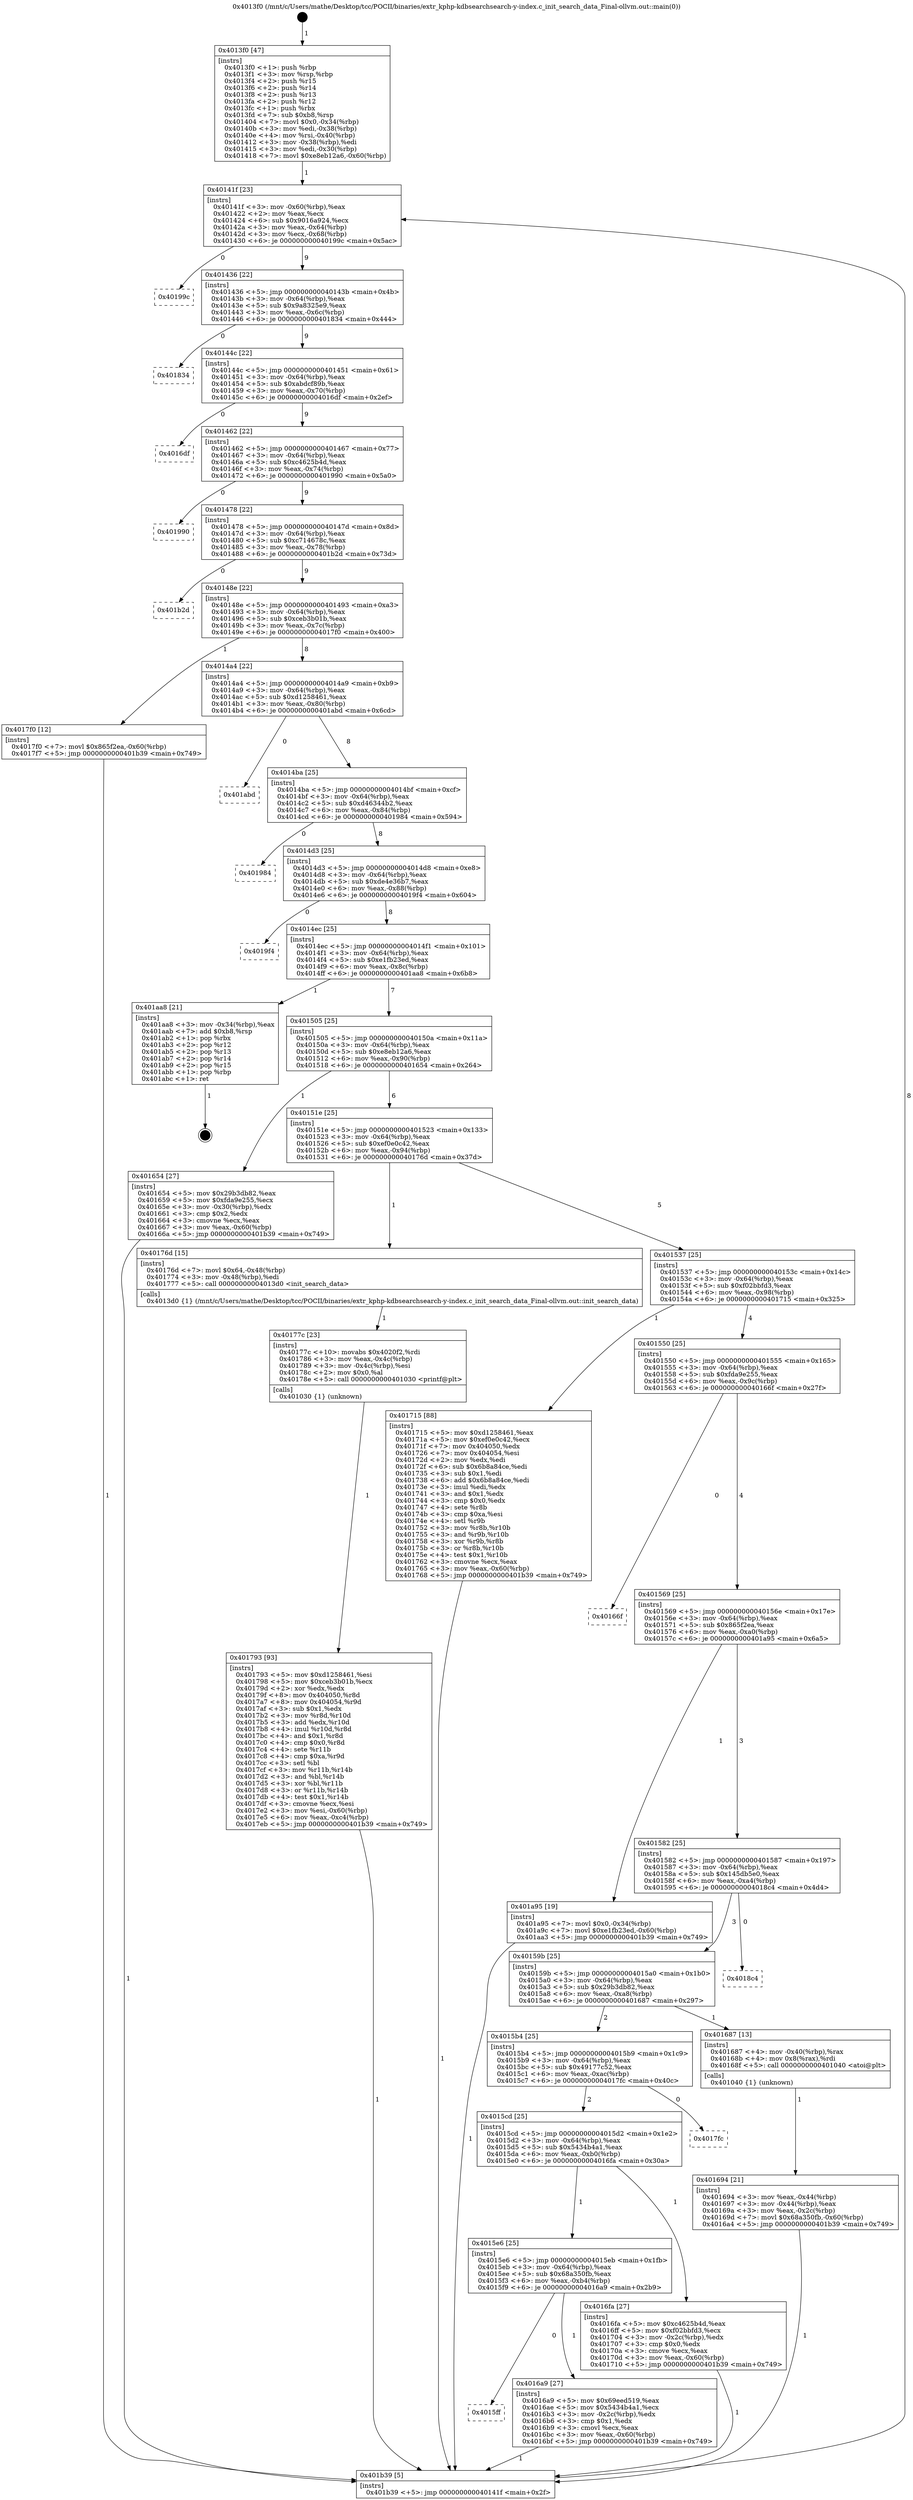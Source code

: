 digraph "0x4013f0" {
  label = "0x4013f0 (/mnt/c/Users/mathe/Desktop/tcc/POCII/binaries/extr_kphp-kdbsearchsearch-y-index.c_init_search_data_Final-ollvm.out::main(0))"
  labelloc = "t"
  node[shape=record]

  Entry [label="",width=0.3,height=0.3,shape=circle,fillcolor=black,style=filled]
  "0x40141f" [label="{
     0x40141f [23]\l
     | [instrs]\l
     &nbsp;&nbsp;0x40141f \<+3\>: mov -0x60(%rbp),%eax\l
     &nbsp;&nbsp;0x401422 \<+2\>: mov %eax,%ecx\l
     &nbsp;&nbsp;0x401424 \<+6\>: sub $0x9016a924,%ecx\l
     &nbsp;&nbsp;0x40142a \<+3\>: mov %eax,-0x64(%rbp)\l
     &nbsp;&nbsp;0x40142d \<+3\>: mov %ecx,-0x68(%rbp)\l
     &nbsp;&nbsp;0x401430 \<+6\>: je 000000000040199c \<main+0x5ac\>\l
  }"]
  "0x40199c" [label="{
     0x40199c\l
  }", style=dashed]
  "0x401436" [label="{
     0x401436 [22]\l
     | [instrs]\l
     &nbsp;&nbsp;0x401436 \<+5\>: jmp 000000000040143b \<main+0x4b\>\l
     &nbsp;&nbsp;0x40143b \<+3\>: mov -0x64(%rbp),%eax\l
     &nbsp;&nbsp;0x40143e \<+5\>: sub $0x9a8325e9,%eax\l
     &nbsp;&nbsp;0x401443 \<+3\>: mov %eax,-0x6c(%rbp)\l
     &nbsp;&nbsp;0x401446 \<+6\>: je 0000000000401834 \<main+0x444\>\l
  }"]
  Exit [label="",width=0.3,height=0.3,shape=circle,fillcolor=black,style=filled,peripheries=2]
  "0x401834" [label="{
     0x401834\l
  }", style=dashed]
  "0x40144c" [label="{
     0x40144c [22]\l
     | [instrs]\l
     &nbsp;&nbsp;0x40144c \<+5\>: jmp 0000000000401451 \<main+0x61\>\l
     &nbsp;&nbsp;0x401451 \<+3\>: mov -0x64(%rbp),%eax\l
     &nbsp;&nbsp;0x401454 \<+5\>: sub $0xabdcf89b,%eax\l
     &nbsp;&nbsp;0x401459 \<+3\>: mov %eax,-0x70(%rbp)\l
     &nbsp;&nbsp;0x40145c \<+6\>: je 00000000004016df \<main+0x2ef\>\l
  }"]
  "0x401793" [label="{
     0x401793 [93]\l
     | [instrs]\l
     &nbsp;&nbsp;0x401793 \<+5\>: mov $0xd1258461,%esi\l
     &nbsp;&nbsp;0x401798 \<+5\>: mov $0xceb3b01b,%ecx\l
     &nbsp;&nbsp;0x40179d \<+2\>: xor %edx,%edx\l
     &nbsp;&nbsp;0x40179f \<+8\>: mov 0x404050,%r8d\l
     &nbsp;&nbsp;0x4017a7 \<+8\>: mov 0x404054,%r9d\l
     &nbsp;&nbsp;0x4017af \<+3\>: sub $0x1,%edx\l
     &nbsp;&nbsp;0x4017b2 \<+3\>: mov %r8d,%r10d\l
     &nbsp;&nbsp;0x4017b5 \<+3\>: add %edx,%r10d\l
     &nbsp;&nbsp;0x4017b8 \<+4\>: imul %r10d,%r8d\l
     &nbsp;&nbsp;0x4017bc \<+4\>: and $0x1,%r8d\l
     &nbsp;&nbsp;0x4017c0 \<+4\>: cmp $0x0,%r8d\l
     &nbsp;&nbsp;0x4017c4 \<+4\>: sete %r11b\l
     &nbsp;&nbsp;0x4017c8 \<+4\>: cmp $0xa,%r9d\l
     &nbsp;&nbsp;0x4017cc \<+3\>: setl %bl\l
     &nbsp;&nbsp;0x4017cf \<+3\>: mov %r11b,%r14b\l
     &nbsp;&nbsp;0x4017d2 \<+3\>: and %bl,%r14b\l
     &nbsp;&nbsp;0x4017d5 \<+3\>: xor %bl,%r11b\l
     &nbsp;&nbsp;0x4017d8 \<+3\>: or %r11b,%r14b\l
     &nbsp;&nbsp;0x4017db \<+4\>: test $0x1,%r14b\l
     &nbsp;&nbsp;0x4017df \<+3\>: cmovne %ecx,%esi\l
     &nbsp;&nbsp;0x4017e2 \<+3\>: mov %esi,-0x60(%rbp)\l
     &nbsp;&nbsp;0x4017e5 \<+6\>: mov %eax,-0xc4(%rbp)\l
     &nbsp;&nbsp;0x4017eb \<+5\>: jmp 0000000000401b39 \<main+0x749\>\l
  }"]
  "0x4016df" [label="{
     0x4016df\l
  }", style=dashed]
  "0x401462" [label="{
     0x401462 [22]\l
     | [instrs]\l
     &nbsp;&nbsp;0x401462 \<+5\>: jmp 0000000000401467 \<main+0x77\>\l
     &nbsp;&nbsp;0x401467 \<+3\>: mov -0x64(%rbp),%eax\l
     &nbsp;&nbsp;0x40146a \<+5\>: sub $0xc4625b4d,%eax\l
     &nbsp;&nbsp;0x40146f \<+3\>: mov %eax,-0x74(%rbp)\l
     &nbsp;&nbsp;0x401472 \<+6\>: je 0000000000401990 \<main+0x5a0\>\l
  }"]
  "0x40177c" [label="{
     0x40177c [23]\l
     | [instrs]\l
     &nbsp;&nbsp;0x40177c \<+10\>: movabs $0x4020f2,%rdi\l
     &nbsp;&nbsp;0x401786 \<+3\>: mov %eax,-0x4c(%rbp)\l
     &nbsp;&nbsp;0x401789 \<+3\>: mov -0x4c(%rbp),%esi\l
     &nbsp;&nbsp;0x40178c \<+2\>: mov $0x0,%al\l
     &nbsp;&nbsp;0x40178e \<+5\>: call 0000000000401030 \<printf@plt\>\l
     | [calls]\l
     &nbsp;&nbsp;0x401030 \{1\} (unknown)\l
  }"]
  "0x401990" [label="{
     0x401990\l
  }", style=dashed]
  "0x401478" [label="{
     0x401478 [22]\l
     | [instrs]\l
     &nbsp;&nbsp;0x401478 \<+5\>: jmp 000000000040147d \<main+0x8d\>\l
     &nbsp;&nbsp;0x40147d \<+3\>: mov -0x64(%rbp),%eax\l
     &nbsp;&nbsp;0x401480 \<+5\>: sub $0xc714678c,%eax\l
     &nbsp;&nbsp;0x401485 \<+3\>: mov %eax,-0x78(%rbp)\l
     &nbsp;&nbsp;0x401488 \<+6\>: je 0000000000401b2d \<main+0x73d\>\l
  }"]
  "0x4015ff" [label="{
     0x4015ff\l
  }", style=dashed]
  "0x401b2d" [label="{
     0x401b2d\l
  }", style=dashed]
  "0x40148e" [label="{
     0x40148e [22]\l
     | [instrs]\l
     &nbsp;&nbsp;0x40148e \<+5\>: jmp 0000000000401493 \<main+0xa3\>\l
     &nbsp;&nbsp;0x401493 \<+3\>: mov -0x64(%rbp),%eax\l
     &nbsp;&nbsp;0x401496 \<+5\>: sub $0xceb3b01b,%eax\l
     &nbsp;&nbsp;0x40149b \<+3\>: mov %eax,-0x7c(%rbp)\l
     &nbsp;&nbsp;0x40149e \<+6\>: je 00000000004017f0 \<main+0x400\>\l
  }"]
  "0x4016a9" [label="{
     0x4016a9 [27]\l
     | [instrs]\l
     &nbsp;&nbsp;0x4016a9 \<+5\>: mov $0x69eed519,%eax\l
     &nbsp;&nbsp;0x4016ae \<+5\>: mov $0x5434b4a1,%ecx\l
     &nbsp;&nbsp;0x4016b3 \<+3\>: mov -0x2c(%rbp),%edx\l
     &nbsp;&nbsp;0x4016b6 \<+3\>: cmp $0x1,%edx\l
     &nbsp;&nbsp;0x4016b9 \<+3\>: cmovl %ecx,%eax\l
     &nbsp;&nbsp;0x4016bc \<+3\>: mov %eax,-0x60(%rbp)\l
     &nbsp;&nbsp;0x4016bf \<+5\>: jmp 0000000000401b39 \<main+0x749\>\l
  }"]
  "0x4017f0" [label="{
     0x4017f0 [12]\l
     | [instrs]\l
     &nbsp;&nbsp;0x4017f0 \<+7\>: movl $0x865f2ea,-0x60(%rbp)\l
     &nbsp;&nbsp;0x4017f7 \<+5\>: jmp 0000000000401b39 \<main+0x749\>\l
  }"]
  "0x4014a4" [label="{
     0x4014a4 [22]\l
     | [instrs]\l
     &nbsp;&nbsp;0x4014a4 \<+5\>: jmp 00000000004014a9 \<main+0xb9\>\l
     &nbsp;&nbsp;0x4014a9 \<+3\>: mov -0x64(%rbp),%eax\l
     &nbsp;&nbsp;0x4014ac \<+5\>: sub $0xd1258461,%eax\l
     &nbsp;&nbsp;0x4014b1 \<+3\>: mov %eax,-0x80(%rbp)\l
     &nbsp;&nbsp;0x4014b4 \<+6\>: je 0000000000401abd \<main+0x6cd\>\l
  }"]
  "0x4015e6" [label="{
     0x4015e6 [25]\l
     | [instrs]\l
     &nbsp;&nbsp;0x4015e6 \<+5\>: jmp 00000000004015eb \<main+0x1fb\>\l
     &nbsp;&nbsp;0x4015eb \<+3\>: mov -0x64(%rbp),%eax\l
     &nbsp;&nbsp;0x4015ee \<+5\>: sub $0x68a350fb,%eax\l
     &nbsp;&nbsp;0x4015f3 \<+6\>: mov %eax,-0xb4(%rbp)\l
     &nbsp;&nbsp;0x4015f9 \<+6\>: je 00000000004016a9 \<main+0x2b9\>\l
  }"]
  "0x401abd" [label="{
     0x401abd\l
  }", style=dashed]
  "0x4014ba" [label="{
     0x4014ba [25]\l
     | [instrs]\l
     &nbsp;&nbsp;0x4014ba \<+5\>: jmp 00000000004014bf \<main+0xcf\>\l
     &nbsp;&nbsp;0x4014bf \<+3\>: mov -0x64(%rbp),%eax\l
     &nbsp;&nbsp;0x4014c2 \<+5\>: sub $0xd46344b2,%eax\l
     &nbsp;&nbsp;0x4014c7 \<+6\>: mov %eax,-0x84(%rbp)\l
     &nbsp;&nbsp;0x4014cd \<+6\>: je 0000000000401984 \<main+0x594\>\l
  }"]
  "0x4016fa" [label="{
     0x4016fa [27]\l
     | [instrs]\l
     &nbsp;&nbsp;0x4016fa \<+5\>: mov $0xc4625b4d,%eax\l
     &nbsp;&nbsp;0x4016ff \<+5\>: mov $0xf02bbfd3,%ecx\l
     &nbsp;&nbsp;0x401704 \<+3\>: mov -0x2c(%rbp),%edx\l
     &nbsp;&nbsp;0x401707 \<+3\>: cmp $0x0,%edx\l
     &nbsp;&nbsp;0x40170a \<+3\>: cmove %ecx,%eax\l
     &nbsp;&nbsp;0x40170d \<+3\>: mov %eax,-0x60(%rbp)\l
     &nbsp;&nbsp;0x401710 \<+5\>: jmp 0000000000401b39 \<main+0x749\>\l
  }"]
  "0x401984" [label="{
     0x401984\l
  }", style=dashed]
  "0x4014d3" [label="{
     0x4014d3 [25]\l
     | [instrs]\l
     &nbsp;&nbsp;0x4014d3 \<+5\>: jmp 00000000004014d8 \<main+0xe8\>\l
     &nbsp;&nbsp;0x4014d8 \<+3\>: mov -0x64(%rbp),%eax\l
     &nbsp;&nbsp;0x4014db \<+5\>: sub $0xde4e36b7,%eax\l
     &nbsp;&nbsp;0x4014e0 \<+6\>: mov %eax,-0x88(%rbp)\l
     &nbsp;&nbsp;0x4014e6 \<+6\>: je 00000000004019f4 \<main+0x604\>\l
  }"]
  "0x4015cd" [label="{
     0x4015cd [25]\l
     | [instrs]\l
     &nbsp;&nbsp;0x4015cd \<+5\>: jmp 00000000004015d2 \<main+0x1e2\>\l
     &nbsp;&nbsp;0x4015d2 \<+3\>: mov -0x64(%rbp),%eax\l
     &nbsp;&nbsp;0x4015d5 \<+5\>: sub $0x5434b4a1,%eax\l
     &nbsp;&nbsp;0x4015da \<+6\>: mov %eax,-0xb0(%rbp)\l
     &nbsp;&nbsp;0x4015e0 \<+6\>: je 00000000004016fa \<main+0x30a\>\l
  }"]
  "0x4019f4" [label="{
     0x4019f4\l
  }", style=dashed]
  "0x4014ec" [label="{
     0x4014ec [25]\l
     | [instrs]\l
     &nbsp;&nbsp;0x4014ec \<+5\>: jmp 00000000004014f1 \<main+0x101\>\l
     &nbsp;&nbsp;0x4014f1 \<+3\>: mov -0x64(%rbp),%eax\l
     &nbsp;&nbsp;0x4014f4 \<+5\>: sub $0xe1fb23ed,%eax\l
     &nbsp;&nbsp;0x4014f9 \<+6\>: mov %eax,-0x8c(%rbp)\l
     &nbsp;&nbsp;0x4014ff \<+6\>: je 0000000000401aa8 \<main+0x6b8\>\l
  }"]
  "0x4017fc" [label="{
     0x4017fc\l
  }", style=dashed]
  "0x401aa8" [label="{
     0x401aa8 [21]\l
     | [instrs]\l
     &nbsp;&nbsp;0x401aa8 \<+3\>: mov -0x34(%rbp),%eax\l
     &nbsp;&nbsp;0x401aab \<+7\>: add $0xb8,%rsp\l
     &nbsp;&nbsp;0x401ab2 \<+1\>: pop %rbx\l
     &nbsp;&nbsp;0x401ab3 \<+2\>: pop %r12\l
     &nbsp;&nbsp;0x401ab5 \<+2\>: pop %r13\l
     &nbsp;&nbsp;0x401ab7 \<+2\>: pop %r14\l
     &nbsp;&nbsp;0x401ab9 \<+2\>: pop %r15\l
     &nbsp;&nbsp;0x401abb \<+1\>: pop %rbp\l
     &nbsp;&nbsp;0x401abc \<+1\>: ret\l
  }"]
  "0x401505" [label="{
     0x401505 [25]\l
     | [instrs]\l
     &nbsp;&nbsp;0x401505 \<+5\>: jmp 000000000040150a \<main+0x11a\>\l
     &nbsp;&nbsp;0x40150a \<+3\>: mov -0x64(%rbp),%eax\l
     &nbsp;&nbsp;0x40150d \<+5\>: sub $0xe8eb12a6,%eax\l
     &nbsp;&nbsp;0x401512 \<+6\>: mov %eax,-0x90(%rbp)\l
     &nbsp;&nbsp;0x401518 \<+6\>: je 0000000000401654 \<main+0x264\>\l
  }"]
  "0x401694" [label="{
     0x401694 [21]\l
     | [instrs]\l
     &nbsp;&nbsp;0x401694 \<+3\>: mov %eax,-0x44(%rbp)\l
     &nbsp;&nbsp;0x401697 \<+3\>: mov -0x44(%rbp),%eax\l
     &nbsp;&nbsp;0x40169a \<+3\>: mov %eax,-0x2c(%rbp)\l
     &nbsp;&nbsp;0x40169d \<+7\>: movl $0x68a350fb,-0x60(%rbp)\l
     &nbsp;&nbsp;0x4016a4 \<+5\>: jmp 0000000000401b39 \<main+0x749\>\l
  }"]
  "0x401654" [label="{
     0x401654 [27]\l
     | [instrs]\l
     &nbsp;&nbsp;0x401654 \<+5\>: mov $0x29b3db82,%eax\l
     &nbsp;&nbsp;0x401659 \<+5\>: mov $0xfda9e255,%ecx\l
     &nbsp;&nbsp;0x40165e \<+3\>: mov -0x30(%rbp),%edx\l
     &nbsp;&nbsp;0x401661 \<+3\>: cmp $0x2,%edx\l
     &nbsp;&nbsp;0x401664 \<+3\>: cmovne %ecx,%eax\l
     &nbsp;&nbsp;0x401667 \<+3\>: mov %eax,-0x60(%rbp)\l
     &nbsp;&nbsp;0x40166a \<+5\>: jmp 0000000000401b39 \<main+0x749\>\l
  }"]
  "0x40151e" [label="{
     0x40151e [25]\l
     | [instrs]\l
     &nbsp;&nbsp;0x40151e \<+5\>: jmp 0000000000401523 \<main+0x133\>\l
     &nbsp;&nbsp;0x401523 \<+3\>: mov -0x64(%rbp),%eax\l
     &nbsp;&nbsp;0x401526 \<+5\>: sub $0xef0e0c42,%eax\l
     &nbsp;&nbsp;0x40152b \<+6\>: mov %eax,-0x94(%rbp)\l
     &nbsp;&nbsp;0x401531 \<+6\>: je 000000000040176d \<main+0x37d\>\l
  }"]
  "0x401b39" [label="{
     0x401b39 [5]\l
     | [instrs]\l
     &nbsp;&nbsp;0x401b39 \<+5\>: jmp 000000000040141f \<main+0x2f\>\l
  }"]
  "0x4013f0" [label="{
     0x4013f0 [47]\l
     | [instrs]\l
     &nbsp;&nbsp;0x4013f0 \<+1\>: push %rbp\l
     &nbsp;&nbsp;0x4013f1 \<+3\>: mov %rsp,%rbp\l
     &nbsp;&nbsp;0x4013f4 \<+2\>: push %r15\l
     &nbsp;&nbsp;0x4013f6 \<+2\>: push %r14\l
     &nbsp;&nbsp;0x4013f8 \<+2\>: push %r13\l
     &nbsp;&nbsp;0x4013fa \<+2\>: push %r12\l
     &nbsp;&nbsp;0x4013fc \<+1\>: push %rbx\l
     &nbsp;&nbsp;0x4013fd \<+7\>: sub $0xb8,%rsp\l
     &nbsp;&nbsp;0x401404 \<+7\>: movl $0x0,-0x34(%rbp)\l
     &nbsp;&nbsp;0x40140b \<+3\>: mov %edi,-0x38(%rbp)\l
     &nbsp;&nbsp;0x40140e \<+4\>: mov %rsi,-0x40(%rbp)\l
     &nbsp;&nbsp;0x401412 \<+3\>: mov -0x38(%rbp),%edi\l
     &nbsp;&nbsp;0x401415 \<+3\>: mov %edi,-0x30(%rbp)\l
     &nbsp;&nbsp;0x401418 \<+7\>: movl $0xe8eb12a6,-0x60(%rbp)\l
  }"]
  "0x4015b4" [label="{
     0x4015b4 [25]\l
     | [instrs]\l
     &nbsp;&nbsp;0x4015b4 \<+5\>: jmp 00000000004015b9 \<main+0x1c9\>\l
     &nbsp;&nbsp;0x4015b9 \<+3\>: mov -0x64(%rbp),%eax\l
     &nbsp;&nbsp;0x4015bc \<+5\>: sub $0x49177c52,%eax\l
     &nbsp;&nbsp;0x4015c1 \<+6\>: mov %eax,-0xac(%rbp)\l
     &nbsp;&nbsp;0x4015c7 \<+6\>: je 00000000004017fc \<main+0x40c\>\l
  }"]
  "0x40176d" [label="{
     0x40176d [15]\l
     | [instrs]\l
     &nbsp;&nbsp;0x40176d \<+7\>: movl $0x64,-0x48(%rbp)\l
     &nbsp;&nbsp;0x401774 \<+3\>: mov -0x48(%rbp),%edi\l
     &nbsp;&nbsp;0x401777 \<+5\>: call 00000000004013d0 \<init_search_data\>\l
     | [calls]\l
     &nbsp;&nbsp;0x4013d0 \{1\} (/mnt/c/Users/mathe/Desktop/tcc/POCII/binaries/extr_kphp-kdbsearchsearch-y-index.c_init_search_data_Final-ollvm.out::init_search_data)\l
  }"]
  "0x401537" [label="{
     0x401537 [25]\l
     | [instrs]\l
     &nbsp;&nbsp;0x401537 \<+5\>: jmp 000000000040153c \<main+0x14c\>\l
     &nbsp;&nbsp;0x40153c \<+3\>: mov -0x64(%rbp),%eax\l
     &nbsp;&nbsp;0x40153f \<+5\>: sub $0xf02bbfd3,%eax\l
     &nbsp;&nbsp;0x401544 \<+6\>: mov %eax,-0x98(%rbp)\l
     &nbsp;&nbsp;0x40154a \<+6\>: je 0000000000401715 \<main+0x325\>\l
  }"]
  "0x401687" [label="{
     0x401687 [13]\l
     | [instrs]\l
     &nbsp;&nbsp;0x401687 \<+4\>: mov -0x40(%rbp),%rax\l
     &nbsp;&nbsp;0x40168b \<+4\>: mov 0x8(%rax),%rdi\l
     &nbsp;&nbsp;0x40168f \<+5\>: call 0000000000401040 \<atoi@plt\>\l
     | [calls]\l
     &nbsp;&nbsp;0x401040 \{1\} (unknown)\l
  }"]
  "0x401715" [label="{
     0x401715 [88]\l
     | [instrs]\l
     &nbsp;&nbsp;0x401715 \<+5\>: mov $0xd1258461,%eax\l
     &nbsp;&nbsp;0x40171a \<+5\>: mov $0xef0e0c42,%ecx\l
     &nbsp;&nbsp;0x40171f \<+7\>: mov 0x404050,%edx\l
     &nbsp;&nbsp;0x401726 \<+7\>: mov 0x404054,%esi\l
     &nbsp;&nbsp;0x40172d \<+2\>: mov %edx,%edi\l
     &nbsp;&nbsp;0x40172f \<+6\>: sub $0x6b8a84ce,%edi\l
     &nbsp;&nbsp;0x401735 \<+3\>: sub $0x1,%edi\l
     &nbsp;&nbsp;0x401738 \<+6\>: add $0x6b8a84ce,%edi\l
     &nbsp;&nbsp;0x40173e \<+3\>: imul %edi,%edx\l
     &nbsp;&nbsp;0x401741 \<+3\>: and $0x1,%edx\l
     &nbsp;&nbsp;0x401744 \<+3\>: cmp $0x0,%edx\l
     &nbsp;&nbsp;0x401747 \<+4\>: sete %r8b\l
     &nbsp;&nbsp;0x40174b \<+3\>: cmp $0xa,%esi\l
     &nbsp;&nbsp;0x40174e \<+4\>: setl %r9b\l
     &nbsp;&nbsp;0x401752 \<+3\>: mov %r8b,%r10b\l
     &nbsp;&nbsp;0x401755 \<+3\>: and %r9b,%r10b\l
     &nbsp;&nbsp;0x401758 \<+3\>: xor %r9b,%r8b\l
     &nbsp;&nbsp;0x40175b \<+3\>: or %r8b,%r10b\l
     &nbsp;&nbsp;0x40175e \<+4\>: test $0x1,%r10b\l
     &nbsp;&nbsp;0x401762 \<+3\>: cmovne %ecx,%eax\l
     &nbsp;&nbsp;0x401765 \<+3\>: mov %eax,-0x60(%rbp)\l
     &nbsp;&nbsp;0x401768 \<+5\>: jmp 0000000000401b39 \<main+0x749\>\l
  }"]
  "0x401550" [label="{
     0x401550 [25]\l
     | [instrs]\l
     &nbsp;&nbsp;0x401550 \<+5\>: jmp 0000000000401555 \<main+0x165\>\l
     &nbsp;&nbsp;0x401555 \<+3\>: mov -0x64(%rbp),%eax\l
     &nbsp;&nbsp;0x401558 \<+5\>: sub $0xfda9e255,%eax\l
     &nbsp;&nbsp;0x40155d \<+6\>: mov %eax,-0x9c(%rbp)\l
     &nbsp;&nbsp;0x401563 \<+6\>: je 000000000040166f \<main+0x27f\>\l
  }"]
  "0x40159b" [label="{
     0x40159b [25]\l
     | [instrs]\l
     &nbsp;&nbsp;0x40159b \<+5\>: jmp 00000000004015a0 \<main+0x1b0\>\l
     &nbsp;&nbsp;0x4015a0 \<+3\>: mov -0x64(%rbp),%eax\l
     &nbsp;&nbsp;0x4015a3 \<+5\>: sub $0x29b3db82,%eax\l
     &nbsp;&nbsp;0x4015a8 \<+6\>: mov %eax,-0xa8(%rbp)\l
     &nbsp;&nbsp;0x4015ae \<+6\>: je 0000000000401687 \<main+0x297\>\l
  }"]
  "0x40166f" [label="{
     0x40166f\l
  }", style=dashed]
  "0x401569" [label="{
     0x401569 [25]\l
     | [instrs]\l
     &nbsp;&nbsp;0x401569 \<+5\>: jmp 000000000040156e \<main+0x17e\>\l
     &nbsp;&nbsp;0x40156e \<+3\>: mov -0x64(%rbp),%eax\l
     &nbsp;&nbsp;0x401571 \<+5\>: sub $0x865f2ea,%eax\l
     &nbsp;&nbsp;0x401576 \<+6\>: mov %eax,-0xa0(%rbp)\l
     &nbsp;&nbsp;0x40157c \<+6\>: je 0000000000401a95 \<main+0x6a5\>\l
  }"]
  "0x4018c4" [label="{
     0x4018c4\l
  }", style=dashed]
  "0x401a95" [label="{
     0x401a95 [19]\l
     | [instrs]\l
     &nbsp;&nbsp;0x401a95 \<+7\>: movl $0x0,-0x34(%rbp)\l
     &nbsp;&nbsp;0x401a9c \<+7\>: movl $0xe1fb23ed,-0x60(%rbp)\l
     &nbsp;&nbsp;0x401aa3 \<+5\>: jmp 0000000000401b39 \<main+0x749\>\l
  }"]
  "0x401582" [label="{
     0x401582 [25]\l
     | [instrs]\l
     &nbsp;&nbsp;0x401582 \<+5\>: jmp 0000000000401587 \<main+0x197\>\l
     &nbsp;&nbsp;0x401587 \<+3\>: mov -0x64(%rbp),%eax\l
     &nbsp;&nbsp;0x40158a \<+5\>: sub $0x145db5e0,%eax\l
     &nbsp;&nbsp;0x40158f \<+6\>: mov %eax,-0xa4(%rbp)\l
     &nbsp;&nbsp;0x401595 \<+6\>: je 00000000004018c4 \<main+0x4d4\>\l
  }"]
  Entry -> "0x4013f0" [label=" 1"]
  "0x40141f" -> "0x40199c" [label=" 0"]
  "0x40141f" -> "0x401436" [label=" 9"]
  "0x401aa8" -> Exit [label=" 1"]
  "0x401436" -> "0x401834" [label=" 0"]
  "0x401436" -> "0x40144c" [label=" 9"]
  "0x401a95" -> "0x401b39" [label=" 1"]
  "0x40144c" -> "0x4016df" [label=" 0"]
  "0x40144c" -> "0x401462" [label=" 9"]
  "0x4017f0" -> "0x401b39" [label=" 1"]
  "0x401462" -> "0x401990" [label=" 0"]
  "0x401462" -> "0x401478" [label=" 9"]
  "0x401793" -> "0x401b39" [label=" 1"]
  "0x401478" -> "0x401b2d" [label=" 0"]
  "0x401478" -> "0x40148e" [label=" 9"]
  "0x40177c" -> "0x401793" [label=" 1"]
  "0x40148e" -> "0x4017f0" [label=" 1"]
  "0x40148e" -> "0x4014a4" [label=" 8"]
  "0x40176d" -> "0x40177c" [label=" 1"]
  "0x4014a4" -> "0x401abd" [label=" 0"]
  "0x4014a4" -> "0x4014ba" [label=" 8"]
  "0x4016fa" -> "0x401b39" [label=" 1"]
  "0x4014ba" -> "0x401984" [label=" 0"]
  "0x4014ba" -> "0x4014d3" [label=" 8"]
  "0x4016a9" -> "0x401b39" [label=" 1"]
  "0x4014d3" -> "0x4019f4" [label=" 0"]
  "0x4014d3" -> "0x4014ec" [label=" 8"]
  "0x4015e6" -> "0x4016a9" [label=" 1"]
  "0x4014ec" -> "0x401aa8" [label=" 1"]
  "0x4014ec" -> "0x401505" [label=" 7"]
  "0x401715" -> "0x401b39" [label=" 1"]
  "0x401505" -> "0x401654" [label=" 1"]
  "0x401505" -> "0x40151e" [label=" 6"]
  "0x401654" -> "0x401b39" [label=" 1"]
  "0x4013f0" -> "0x40141f" [label=" 1"]
  "0x401b39" -> "0x40141f" [label=" 8"]
  "0x4015cd" -> "0x4016fa" [label=" 1"]
  "0x40151e" -> "0x40176d" [label=" 1"]
  "0x40151e" -> "0x401537" [label=" 5"]
  "0x4015e6" -> "0x4015ff" [label=" 0"]
  "0x401537" -> "0x401715" [label=" 1"]
  "0x401537" -> "0x401550" [label=" 4"]
  "0x4015b4" -> "0x4015cd" [label=" 2"]
  "0x401550" -> "0x40166f" [label=" 0"]
  "0x401550" -> "0x401569" [label=" 4"]
  "0x4015cd" -> "0x4015e6" [label=" 1"]
  "0x401569" -> "0x401a95" [label=" 1"]
  "0x401569" -> "0x401582" [label=" 3"]
  "0x401694" -> "0x401b39" [label=" 1"]
  "0x401582" -> "0x4018c4" [label=" 0"]
  "0x401582" -> "0x40159b" [label=" 3"]
  "0x4015b4" -> "0x4017fc" [label=" 0"]
  "0x40159b" -> "0x401687" [label=" 1"]
  "0x40159b" -> "0x4015b4" [label=" 2"]
  "0x401687" -> "0x401694" [label=" 1"]
}
